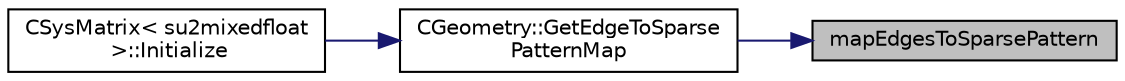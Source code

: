 digraph "mapEdgesToSparsePattern"
{
 // LATEX_PDF_SIZE
  edge [fontname="Helvetica",fontsize="10",labelfontname="Helvetica",labelfontsize="10"];
  node [fontname="Helvetica",fontsize="10",shape=record];
  rankdir="RL";
  Node1 [label="mapEdgesToSparsePattern",height=0.2,width=0.4,color="black", fillcolor="grey75", style="filled", fontcolor="black",tooltip="Build a lookup table of the absolute positions of the non zero entries of a compressed sparse pattern..."];
  Node1 -> Node2 [dir="back",color="midnightblue",fontsize="10",style="solid",fontname="Helvetica"];
  Node2 [label="CGeometry::GetEdgeToSparse\lPatternMap",height=0.2,width=0.4,color="black", fillcolor="white", style="filled",URL="$classCGeometry.html#a23b0c8683a48437d049bdfd8ca05a216",tooltip="Get the edge to sparse pattern map."];
  Node2 -> Node3 [dir="back",color="midnightblue",fontsize="10",style="solid",fontname="Helvetica"];
  Node3 [label="CSysMatrix\< su2mixedfloat\l \>::Initialize",height=0.2,width=0.4,color="black", fillcolor="white", style="filled",URL="$classCSysMatrix.html#ae17220ac30c2abcc7fdd3c5dc8f04571",tooltip="Initializes the sparse matrix."];
}
